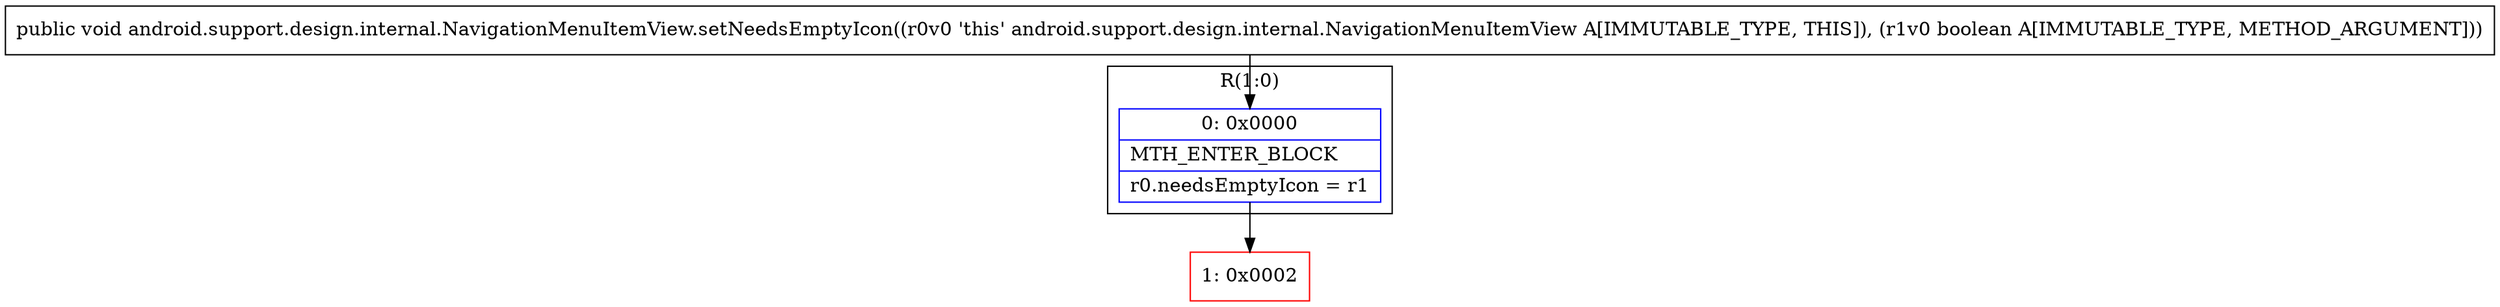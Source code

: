 digraph "CFG forandroid.support.design.internal.NavigationMenuItemView.setNeedsEmptyIcon(Z)V" {
subgraph cluster_Region_1860688731 {
label = "R(1:0)";
node [shape=record,color=blue];
Node_0 [shape=record,label="{0\:\ 0x0000|MTH_ENTER_BLOCK\l|r0.needsEmptyIcon = r1\l}"];
}
Node_1 [shape=record,color=red,label="{1\:\ 0x0002}"];
MethodNode[shape=record,label="{public void android.support.design.internal.NavigationMenuItemView.setNeedsEmptyIcon((r0v0 'this' android.support.design.internal.NavigationMenuItemView A[IMMUTABLE_TYPE, THIS]), (r1v0 boolean A[IMMUTABLE_TYPE, METHOD_ARGUMENT])) }"];
MethodNode -> Node_0;
Node_0 -> Node_1;
}

